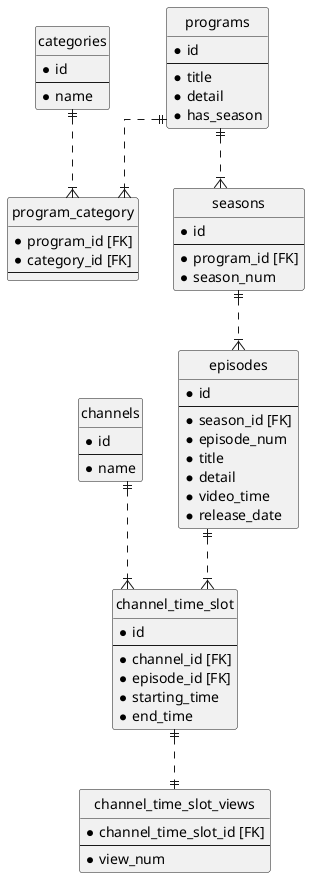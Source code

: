 @startuml internet_tv
' hide the spot
hide circle

' avoid problems with angled crows feet
skinparam linetype ortho

entity "channels" as ch {
  *id
  --
  *name
}

entity "categories" as cat {
  *id
  --
  *name
}

entity "program_category" as pc {
  *program_id [FK]
  *category_id [FK]
  --
}

entity "programs" as pg {
  *id
  --
  *title
  *detail
  *has_season
}

entity "seasons" as s {
  *id
  --
  *program_id [FK]
  *season_num
}

entity "episodes" as ep {
  *id
  --
  *season_id [FK]
  *episode_num
  *title
  *detail
  *video_time
  *release_date
}

entity "channel_time_slot" as ct {
  *id
  --
  *channel_id [FK]
  *episode_id [FK]
  *starting_time
  *end_time
}

entity "channel_time_slot_views" as ctv {
  *channel_time_slot_id [FK]
  --
  *view_num
}

pg ||..|{ pc
cat ||..|{ pc
pg ||..|{ s
s ||..|{ ep
ch ||..|{ ct
ep ||..|{ ct
ct ||..|| ctv
@enduml
